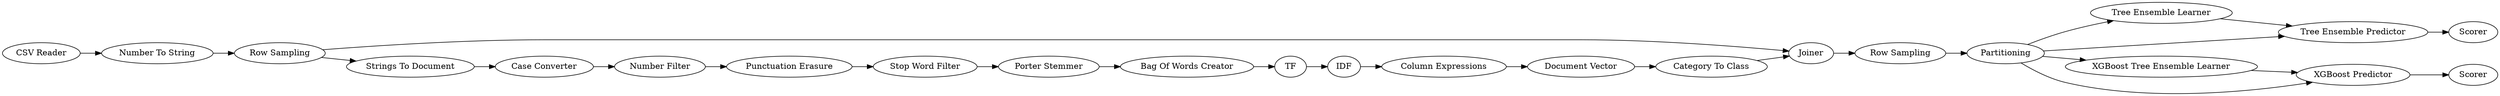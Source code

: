 digraph {
	4 -> 5
	8 -> 9
	23 -> 24
	12 -> 14
	21 -> 22
	19 -> 21
	27 -> 28
	23 -> 28
	2 -> 4
	6 -> 8
	22 -> 23
	18 -> 19
	14 -> 15
	17 -> 18
	11 -> 12
	25 -> 26
	10 -> 11
	15 -> 16
	5 -> 21
	24 -> 25
	23 -> 27
	23 -> 25
	5 -> 6
	9 -> 10
	16 -> 17
	28 -> 29
	27 [label="XGBoost Tree Ensemble Learner"]
	9 [label="Number Filter"]
	21 [label=Joiner]
	18 [label="Document Vector"]
	26 [label=Scorer]
	8 [label="Case Converter"]
	17 [label="Column Expressions"]
	19 [label="Category To Class"]
	24 [label="Tree Ensemble Learner"]
	6 [label="Strings To Document"]
	15 [label=TF]
	25 [label="Tree Ensemble Predictor"]
	12 [label="Porter Stemmer"]
	10 [label="Punctuation Erasure"]
	16 [label=IDF]
	22 [label="Row Sampling"]
	28 [label="XGBoost Predictor"]
	11 [label="Stop Word Filter"]
	4 [label="Number To String"]
	23 [label=Partitioning]
	14 [label="Bag Of Words Creator"]
	5 [label="Row Sampling"]
	29 [label=Scorer]
	2 [label="CSV Reader"]
	rankdir=LR
}
